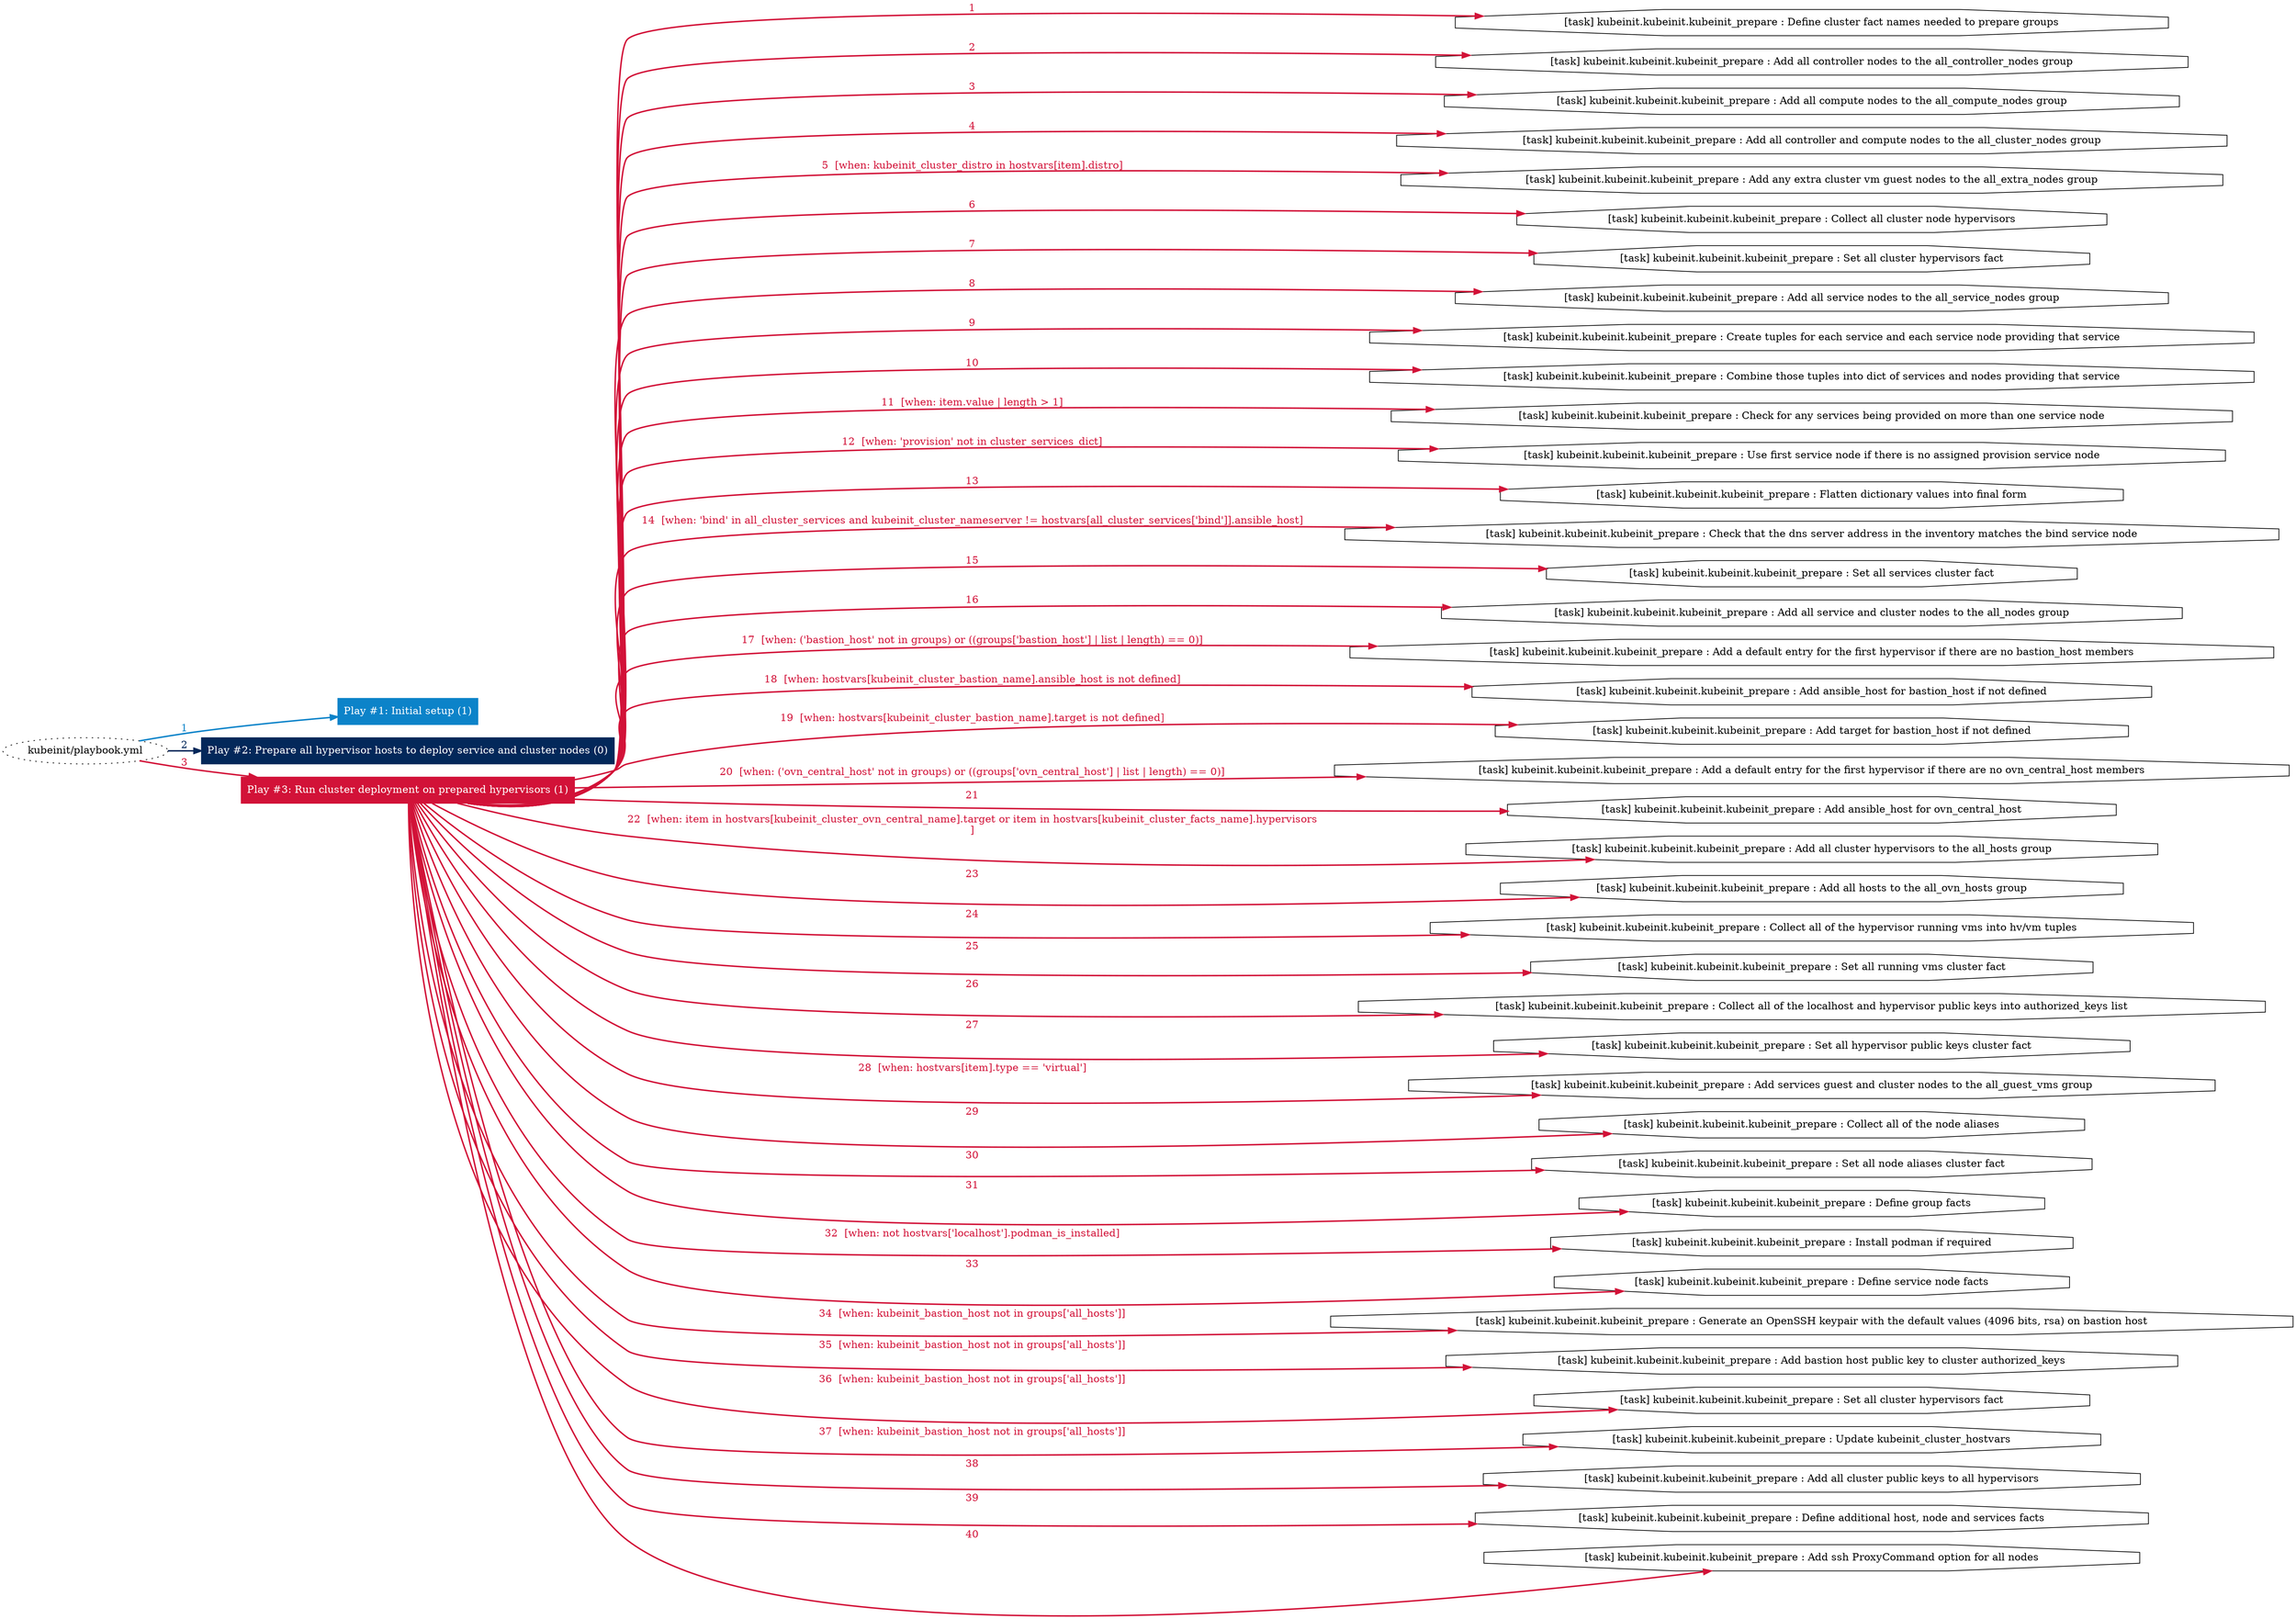 digraph "kubeinit/playbook.yml "{
	graph [concentrate=true ordering=in rankdir=LR ratio=fill]
	edge [esep=5 sep=10]
	"kubeinit/playbook.yml" [id=root_node style=dotted]
	subgraph "Play #1: Initial setup (1) "{
		"Play #1: Initial setup (1)" [color="#0c83c9" fontcolor="#ffffff" id="play_bf42981c-ad29-48e1-b1d5-a838a9a3cd79" shape=box style=filled tooltip=localhost]
		"kubeinit/playbook.yml" -> "Play #1: Initial setup (1)" [label=1 color="#0c83c9" fontcolor="#0c83c9" id="edge_80f06b24-b2ea-44c9-b967-2bafba26a422" style=bold]
	}
	subgraph "Play #2: Prepare all hypervisor hosts to deploy service and cluster nodes (0) "{
		"Play #2: Prepare all hypervisor hosts to deploy service and cluster nodes (0)" [color="#03285a" fontcolor="#ffffff" id="play_f0845274-0077-4617-90b2-01792c048e10" shape=box style=filled tooltip=""]
		"kubeinit/playbook.yml" -> "Play #2: Prepare all hypervisor hosts to deploy service and cluster nodes (0)" [label=2 color="#03285a" fontcolor="#03285a" id="edge_4bb7e5f9-6e2c-4e99-940d-f9fb4c446674" style=bold]
	}
	subgraph "Play #3: Run cluster deployment on prepared hypervisors (1) "{
		"Play #3: Run cluster deployment on prepared hypervisors (1)" [color="#d21238" fontcolor="#ffffff" id="play_9eeae263-dd92-4a58-a5ef-613ad8e6f8b9" shape=box style=filled tooltip=localhost]
		"kubeinit/playbook.yml" -> "Play #3: Run cluster deployment on prepared hypervisors (1)" [label=3 color="#d21238" fontcolor="#d21238" id="edge_5cc48573-438c-4f27-a9a3-4a70425f345b" style=bold]
		"task_3301cca0-44f7-44ef-9487-6acbfe100bcd" [label="[task] kubeinit.kubeinit.kubeinit_prepare : Define cluster fact names needed to prepare groups" id="task_3301cca0-44f7-44ef-9487-6acbfe100bcd" shape=octagon tooltip="[task] kubeinit.kubeinit.kubeinit_prepare : Define cluster fact names needed to prepare groups"]
		"Play #3: Run cluster deployment on prepared hypervisors (1)" -> "task_3301cca0-44f7-44ef-9487-6acbfe100bcd" [label=1 color="#d21238" fontcolor="#d21238" id="edge_a97a0da6-2400-4234-a7ee-888fbb49eeb6" style=bold]
		"task_1cacd8bd-049d-45b7-82ed-a56e5fcddc75" [label="[task] kubeinit.kubeinit.kubeinit_prepare : Add all controller nodes to the all_controller_nodes group" id="task_1cacd8bd-049d-45b7-82ed-a56e5fcddc75" shape=octagon tooltip="[task] kubeinit.kubeinit.kubeinit_prepare : Add all controller nodes to the all_controller_nodes group"]
		"Play #3: Run cluster deployment on prepared hypervisors (1)" -> "task_1cacd8bd-049d-45b7-82ed-a56e5fcddc75" [label=2 color="#d21238" fontcolor="#d21238" id="edge_bbbfab57-6a06-425e-9078-f5c15438ba10" style=bold]
		"task_de6d19f0-6325-4d60-8bfa-18d01613246e" [label="[task] kubeinit.kubeinit.kubeinit_prepare : Add all compute nodes to the all_compute_nodes group" id="task_de6d19f0-6325-4d60-8bfa-18d01613246e" shape=octagon tooltip="[task] kubeinit.kubeinit.kubeinit_prepare : Add all compute nodes to the all_compute_nodes group"]
		"Play #3: Run cluster deployment on prepared hypervisors (1)" -> "task_de6d19f0-6325-4d60-8bfa-18d01613246e" [label=3 color="#d21238" fontcolor="#d21238" id="edge_d33a9d98-6967-4914-a792-ac49f0752945" style=bold]
		"task_cd2a08ab-9f59-4811-b205-2e354d428b0d" [label="[task] kubeinit.kubeinit.kubeinit_prepare : Add all controller and compute nodes to the all_cluster_nodes group" id="task_cd2a08ab-9f59-4811-b205-2e354d428b0d" shape=octagon tooltip="[task] kubeinit.kubeinit.kubeinit_prepare : Add all controller and compute nodes to the all_cluster_nodes group"]
		"Play #3: Run cluster deployment on prepared hypervisors (1)" -> "task_cd2a08ab-9f59-4811-b205-2e354d428b0d" [label=4 color="#d21238" fontcolor="#d21238" id="edge_5422b57c-bb38-4512-9b75-4af7751b019e" style=bold]
		"task_061fb5f1-9564-4a37-9a96-9769834ed0cb" [label="[task] kubeinit.kubeinit.kubeinit_prepare : Add any extra cluster vm guest nodes to the all_extra_nodes group" id="task_061fb5f1-9564-4a37-9a96-9769834ed0cb" shape=octagon tooltip="[task] kubeinit.kubeinit.kubeinit_prepare : Add any extra cluster vm guest nodes to the all_extra_nodes group"]
		"Play #3: Run cluster deployment on prepared hypervisors (1)" -> "task_061fb5f1-9564-4a37-9a96-9769834ed0cb" [label="5  [when: kubeinit_cluster_distro in hostvars[item].distro]" color="#d21238" fontcolor="#d21238" id="edge_086f189c-87fd-4751-b3b3-5b70fe28b605" style=bold]
		"task_fea843a6-0ea6-4c66-85f7-689ca7129d8b" [label="[task] kubeinit.kubeinit.kubeinit_prepare : Collect all cluster node hypervisors" id="task_fea843a6-0ea6-4c66-85f7-689ca7129d8b" shape=octagon tooltip="[task] kubeinit.kubeinit.kubeinit_prepare : Collect all cluster node hypervisors"]
		"Play #3: Run cluster deployment on prepared hypervisors (1)" -> "task_fea843a6-0ea6-4c66-85f7-689ca7129d8b" [label=6 color="#d21238" fontcolor="#d21238" id="edge_58bc2e20-eb26-4c1f-95b0-8065b1598ac0" style=bold]
		"task_c12ad6b4-3b8f-4bed-b5d1-be53e1ef4776" [label="[task] kubeinit.kubeinit.kubeinit_prepare : Set all cluster hypervisors fact" id="task_c12ad6b4-3b8f-4bed-b5d1-be53e1ef4776" shape=octagon tooltip="[task] kubeinit.kubeinit.kubeinit_prepare : Set all cluster hypervisors fact"]
		"Play #3: Run cluster deployment on prepared hypervisors (1)" -> "task_c12ad6b4-3b8f-4bed-b5d1-be53e1ef4776" [label=7 color="#d21238" fontcolor="#d21238" id="edge_297792e4-5509-4f78-9c23-9c86b93a0880" style=bold]
		"task_7e37460d-7144-41fc-9808-e7a80d5cd64d" [label="[task] kubeinit.kubeinit.kubeinit_prepare : Add all service nodes to the all_service_nodes group" id="task_7e37460d-7144-41fc-9808-e7a80d5cd64d" shape=octagon tooltip="[task] kubeinit.kubeinit.kubeinit_prepare : Add all service nodes to the all_service_nodes group"]
		"Play #3: Run cluster deployment on prepared hypervisors (1)" -> "task_7e37460d-7144-41fc-9808-e7a80d5cd64d" [label=8 color="#d21238" fontcolor="#d21238" id="edge_736ad9ee-6f07-4eea-808b-0a33fbf0c283" style=bold]
		"task_a62a6106-5bba-40dc-9886-ce94441d49f0" [label="[task] kubeinit.kubeinit.kubeinit_prepare : Create tuples for each service and each service node providing that service" id="task_a62a6106-5bba-40dc-9886-ce94441d49f0" shape=octagon tooltip="[task] kubeinit.kubeinit.kubeinit_prepare : Create tuples for each service and each service node providing that service"]
		"Play #3: Run cluster deployment on prepared hypervisors (1)" -> "task_a62a6106-5bba-40dc-9886-ce94441d49f0" [label=9 color="#d21238" fontcolor="#d21238" id="edge_402b1704-467e-492b-ab3b-b4fb2659ccf8" style=bold]
		"task_5dd7d810-dfaa-4392-bb79-b817e544ea17" [label="[task] kubeinit.kubeinit.kubeinit_prepare : Combine those tuples into dict of services and nodes providing that service" id="task_5dd7d810-dfaa-4392-bb79-b817e544ea17" shape=octagon tooltip="[task] kubeinit.kubeinit.kubeinit_prepare : Combine those tuples into dict of services and nodes providing that service"]
		"Play #3: Run cluster deployment on prepared hypervisors (1)" -> "task_5dd7d810-dfaa-4392-bb79-b817e544ea17" [label=10 color="#d21238" fontcolor="#d21238" id="edge_a56ac34c-b0ce-44a4-aacb-5aa0bfadae68" style=bold]
		"task_8a67a518-94c8-4739-b873-312e41c147c3" [label="[task] kubeinit.kubeinit.kubeinit_prepare : Check for any services being provided on more than one service node" id="task_8a67a518-94c8-4739-b873-312e41c147c3" shape=octagon tooltip="[task] kubeinit.kubeinit.kubeinit_prepare : Check for any services being provided on more than one service node"]
		"Play #3: Run cluster deployment on prepared hypervisors (1)" -> "task_8a67a518-94c8-4739-b873-312e41c147c3" [label="11  [when: item.value | length > 1]" color="#d21238" fontcolor="#d21238" id="edge_c726fab1-e890-4d8f-afa5-74d386db34e4" style=bold]
		"task_7ba4756f-373d-476e-90c8-884f78349251" [label="[task] kubeinit.kubeinit.kubeinit_prepare : Use first service node if there is no assigned provision service node" id="task_7ba4756f-373d-476e-90c8-884f78349251" shape=octagon tooltip="[task] kubeinit.kubeinit.kubeinit_prepare : Use first service node if there is no assigned provision service node"]
		"Play #3: Run cluster deployment on prepared hypervisors (1)" -> "task_7ba4756f-373d-476e-90c8-884f78349251" [label="12  [when: 'provision' not in cluster_services_dict]" color="#d21238" fontcolor="#d21238" id="edge_eaed7d70-3094-4acd-8f93-f84ee227bf5b" style=bold]
		"task_9f58134e-c568-488e-b81d-c5b0585d32f0" [label="[task] kubeinit.kubeinit.kubeinit_prepare : Flatten dictionary values into final form" id="task_9f58134e-c568-488e-b81d-c5b0585d32f0" shape=octagon tooltip="[task] kubeinit.kubeinit.kubeinit_prepare : Flatten dictionary values into final form"]
		"Play #3: Run cluster deployment on prepared hypervisors (1)" -> "task_9f58134e-c568-488e-b81d-c5b0585d32f0" [label=13 color="#d21238" fontcolor="#d21238" id="edge_80a52762-425d-4fd7-9d45-cfb5dabe653d" style=bold]
		"task_4db46898-17ea-4d1e-8aa2-c34292aa60ad" [label="[task] kubeinit.kubeinit.kubeinit_prepare : Check that the dns server address in the inventory matches the bind service node" id="task_4db46898-17ea-4d1e-8aa2-c34292aa60ad" shape=octagon tooltip="[task] kubeinit.kubeinit.kubeinit_prepare : Check that the dns server address in the inventory matches the bind service node"]
		"Play #3: Run cluster deployment on prepared hypervisors (1)" -> "task_4db46898-17ea-4d1e-8aa2-c34292aa60ad" [label="14  [when: 'bind' in all_cluster_services and kubeinit_cluster_nameserver != hostvars[all_cluster_services['bind']].ansible_host]" color="#d21238" fontcolor="#d21238" id="edge_a1c09b78-36a0-432a-bfe1-4b28326c03a2" style=bold]
		"task_0878066a-6c33-49f0-b322-5918f0c21143" [label="[task] kubeinit.kubeinit.kubeinit_prepare : Set all services cluster fact" id="task_0878066a-6c33-49f0-b322-5918f0c21143" shape=octagon tooltip="[task] kubeinit.kubeinit.kubeinit_prepare : Set all services cluster fact"]
		"Play #3: Run cluster deployment on prepared hypervisors (1)" -> "task_0878066a-6c33-49f0-b322-5918f0c21143" [label=15 color="#d21238" fontcolor="#d21238" id="edge_1c03dbab-faf1-47bb-b8e1-063e9445a075" style=bold]
		"task_4112aa92-b5e9-4853-9a07-78cf3dc62092" [label="[task] kubeinit.kubeinit.kubeinit_prepare : Add all service and cluster nodes to the all_nodes group" id="task_4112aa92-b5e9-4853-9a07-78cf3dc62092" shape=octagon tooltip="[task] kubeinit.kubeinit.kubeinit_prepare : Add all service and cluster nodes to the all_nodes group"]
		"Play #3: Run cluster deployment on prepared hypervisors (1)" -> "task_4112aa92-b5e9-4853-9a07-78cf3dc62092" [label=16 color="#d21238" fontcolor="#d21238" id="edge_0334b1d2-7a60-43b9-939a-bb7b2bb4148c" style=bold]
		"task_5f561250-af42-4dfd-8df7-88e831bf27d8" [label="[task] kubeinit.kubeinit.kubeinit_prepare : Add a default entry for the first hypervisor if there are no bastion_host members" id="task_5f561250-af42-4dfd-8df7-88e831bf27d8" shape=octagon tooltip="[task] kubeinit.kubeinit.kubeinit_prepare : Add a default entry for the first hypervisor if there are no bastion_host members"]
		"Play #3: Run cluster deployment on prepared hypervisors (1)" -> "task_5f561250-af42-4dfd-8df7-88e831bf27d8" [label="17  [when: ('bastion_host' not in groups) or ((groups['bastion_host'] | list | length) == 0)]" color="#d21238" fontcolor="#d21238" id="edge_2cf36354-4a86-4087-a88a-43845b675bb6" style=bold]
		"task_d8eb9f47-002f-47d7-860e-cf11e39decf0" [label="[task] kubeinit.kubeinit.kubeinit_prepare : Add ansible_host for bastion_host if not defined" id="task_d8eb9f47-002f-47d7-860e-cf11e39decf0" shape=octagon tooltip="[task] kubeinit.kubeinit.kubeinit_prepare : Add ansible_host for bastion_host if not defined"]
		"Play #3: Run cluster deployment on prepared hypervisors (1)" -> "task_d8eb9f47-002f-47d7-860e-cf11e39decf0" [label="18  [when: hostvars[kubeinit_cluster_bastion_name].ansible_host is not defined]" color="#d21238" fontcolor="#d21238" id="edge_80f0cf7d-20fd-4602-be76-718c64fe830b" style=bold]
		"task_a9029b6e-0d31-4793-971e-add55c356442" [label="[task] kubeinit.kubeinit.kubeinit_prepare : Add target for bastion_host if not defined" id="task_a9029b6e-0d31-4793-971e-add55c356442" shape=octagon tooltip="[task] kubeinit.kubeinit.kubeinit_prepare : Add target for bastion_host if not defined"]
		"Play #3: Run cluster deployment on prepared hypervisors (1)" -> "task_a9029b6e-0d31-4793-971e-add55c356442" [label="19  [when: hostvars[kubeinit_cluster_bastion_name].target is not defined]" color="#d21238" fontcolor="#d21238" id="edge_bf338242-3b66-45ac-9d36-25b38d0d641e" style=bold]
		"task_b23e7b31-ea25-4140-b135-968ddb58862b" [label="[task] kubeinit.kubeinit.kubeinit_prepare : Add a default entry for the first hypervisor if there are no ovn_central_host members" id="task_b23e7b31-ea25-4140-b135-968ddb58862b" shape=octagon tooltip="[task] kubeinit.kubeinit.kubeinit_prepare : Add a default entry for the first hypervisor if there are no ovn_central_host members"]
		"Play #3: Run cluster deployment on prepared hypervisors (1)" -> "task_b23e7b31-ea25-4140-b135-968ddb58862b" [label="20  [when: ('ovn_central_host' not in groups) or ((groups['ovn_central_host'] | list | length) == 0)]" color="#d21238" fontcolor="#d21238" id="edge_58d488c1-467f-4247-8891-a6395d3b66b3" style=bold]
		"task_a3502a82-808e-431d-a8b7-32d385a6e69e" [label="[task] kubeinit.kubeinit.kubeinit_prepare : Add ansible_host for ovn_central_host" id="task_a3502a82-808e-431d-a8b7-32d385a6e69e" shape=octagon tooltip="[task] kubeinit.kubeinit.kubeinit_prepare : Add ansible_host for ovn_central_host"]
		"Play #3: Run cluster deployment on prepared hypervisors (1)" -> "task_a3502a82-808e-431d-a8b7-32d385a6e69e" [label=21 color="#d21238" fontcolor="#d21238" id="edge_b5aa806b-41a0-45e9-9649-59ead3f56f23" style=bold]
		"task_e5b72a15-8694-42b8-9aee-6d63131fc1d3" [label="[task] kubeinit.kubeinit.kubeinit_prepare : Add all cluster hypervisors to the all_hosts group" id="task_e5b72a15-8694-42b8-9aee-6d63131fc1d3" shape=octagon tooltip="[task] kubeinit.kubeinit.kubeinit_prepare : Add all cluster hypervisors to the all_hosts group"]
		"Play #3: Run cluster deployment on prepared hypervisors (1)" -> "task_e5b72a15-8694-42b8-9aee-6d63131fc1d3" [label="22  [when: item in hostvars[kubeinit_cluster_ovn_central_name].target or item in hostvars[kubeinit_cluster_facts_name].hypervisors
]" color="#d21238" fontcolor="#d21238" id="edge_e9579a1f-5d36-4334-9db3-f0322a26be07" style=bold]
		"task_017d363d-b70a-49b7-9246-53ca5868e9e6" [label="[task] kubeinit.kubeinit.kubeinit_prepare : Add all hosts to the all_ovn_hosts group" id="task_017d363d-b70a-49b7-9246-53ca5868e9e6" shape=octagon tooltip="[task] kubeinit.kubeinit.kubeinit_prepare : Add all hosts to the all_ovn_hosts group"]
		"Play #3: Run cluster deployment on prepared hypervisors (1)" -> "task_017d363d-b70a-49b7-9246-53ca5868e9e6" [label=23 color="#d21238" fontcolor="#d21238" id="edge_a31b1447-9cd3-44fd-8eb2-1d74fdddd07c" style=bold]
		"task_94d97f42-4b4a-4187-8c9d-bc27cfaf7802" [label="[task] kubeinit.kubeinit.kubeinit_prepare : Collect all of the hypervisor running vms into hv/vm tuples" id="task_94d97f42-4b4a-4187-8c9d-bc27cfaf7802" shape=octagon tooltip="[task] kubeinit.kubeinit.kubeinit_prepare : Collect all of the hypervisor running vms into hv/vm tuples"]
		"Play #3: Run cluster deployment on prepared hypervisors (1)" -> "task_94d97f42-4b4a-4187-8c9d-bc27cfaf7802" [label=24 color="#d21238" fontcolor="#d21238" id="edge_7aaac1d1-377d-478f-a599-fe7269ed7d75" style=bold]
		"task_645c3179-41ad-4795-9666-ce107aded3e0" [label="[task] kubeinit.kubeinit.kubeinit_prepare : Set all running vms cluster fact" id="task_645c3179-41ad-4795-9666-ce107aded3e0" shape=octagon tooltip="[task] kubeinit.kubeinit.kubeinit_prepare : Set all running vms cluster fact"]
		"Play #3: Run cluster deployment on prepared hypervisors (1)" -> "task_645c3179-41ad-4795-9666-ce107aded3e0" [label=25 color="#d21238" fontcolor="#d21238" id="edge_77147ec6-8fc9-46a0-9a16-ae1aa23a0a43" style=bold]
		"task_e2241ded-0dd6-4fbd-b26c-3225d2a60858" [label="[task] kubeinit.kubeinit.kubeinit_prepare : Collect all of the localhost and hypervisor public keys into authorized_keys list" id="task_e2241ded-0dd6-4fbd-b26c-3225d2a60858" shape=octagon tooltip="[task] kubeinit.kubeinit.kubeinit_prepare : Collect all of the localhost and hypervisor public keys into authorized_keys list"]
		"Play #3: Run cluster deployment on prepared hypervisors (1)" -> "task_e2241ded-0dd6-4fbd-b26c-3225d2a60858" [label=26 color="#d21238" fontcolor="#d21238" id="edge_29e20f2e-b2ff-49b8-a55b-8852f3070a1b" style=bold]
		"task_4560b1bc-309e-43aa-b344-77574a2711e9" [label="[task] kubeinit.kubeinit.kubeinit_prepare : Set all hypervisor public keys cluster fact" id="task_4560b1bc-309e-43aa-b344-77574a2711e9" shape=octagon tooltip="[task] kubeinit.kubeinit.kubeinit_prepare : Set all hypervisor public keys cluster fact"]
		"Play #3: Run cluster deployment on prepared hypervisors (1)" -> "task_4560b1bc-309e-43aa-b344-77574a2711e9" [label=27 color="#d21238" fontcolor="#d21238" id="edge_423bd2ca-8254-4e51-b916-cb0336e2d03f" style=bold]
		"task_fda3ae32-4873-4d3a-b3ac-f1702c853a5a" [label="[task] kubeinit.kubeinit.kubeinit_prepare : Add services guest and cluster nodes to the all_guest_vms group" id="task_fda3ae32-4873-4d3a-b3ac-f1702c853a5a" shape=octagon tooltip="[task] kubeinit.kubeinit.kubeinit_prepare : Add services guest and cluster nodes to the all_guest_vms group"]
		"Play #3: Run cluster deployment on prepared hypervisors (1)" -> "task_fda3ae32-4873-4d3a-b3ac-f1702c853a5a" [label="28  [when: hostvars[item].type == 'virtual']" color="#d21238" fontcolor="#d21238" id="edge_1a112677-0926-4d5d-8ebf-b9ae82ded464" style=bold]
		"task_488a49de-a3d3-4e60-9d53-fde48ab3a46e" [label="[task] kubeinit.kubeinit.kubeinit_prepare : Collect all of the node aliases" id="task_488a49de-a3d3-4e60-9d53-fde48ab3a46e" shape=octagon tooltip="[task] kubeinit.kubeinit.kubeinit_prepare : Collect all of the node aliases"]
		"Play #3: Run cluster deployment on prepared hypervisors (1)" -> "task_488a49de-a3d3-4e60-9d53-fde48ab3a46e" [label=29 color="#d21238" fontcolor="#d21238" id="edge_c5d5dc59-a765-4f41-9571-79910e2c5c48" style=bold]
		"task_4867a76a-e571-404d-9cee-567882e8832a" [label="[task] kubeinit.kubeinit.kubeinit_prepare : Set all node aliases cluster fact" id="task_4867a76a-e571-404d-9cee-567882e8832a" shape=octagon tooltip="[task] kubeinit.kubeinit.kubeinit_prepare : Set all node aliases cluster fact"]
		"Play #3: Run cluster deployment on prepared hypervisors (1)" -> "task_4867a76a-e571-404d-9cee-567882e8832a" [label=30 color="#d21238" fontcolor="#d21238" id="edge_f6ceb3e8-7fd6-4e69-9a4d-d29b72c5253f" style=bold]
		"task_a0ad6ac1-af39-4288-843b-bced4bf731b1" [label="[task] kubeinit.kubeinit.kubeinit_prepare : Define group facts" id="task_a0ad6ac1-af39-4288-843b-bced4bf731b1" shape=octagon tooltip="[task] kubeinit.kubeinit.kubeinit_prepare : Define group facts"]
		"Play #3: Run cluster deployment on prepared hypervisors (1)" -> "task_a0ad6ac1-af39-4288-843b-bced4bf731b1" [label=31 color="#d21238" fontcolor="#d21238" id="edge_1419f680-b3b3-422d-abe2-ab959fdc83b4" style=bold]
		"task_80732a18-1fbc-41d9-b0d9-dc0ea3544c1b" [label="[task] kubeinit.kubeinit.kubeinit_prepare : Install podman if required" id="task_80732a18-1fbc-41d9-b0d9-dc0ea3544c1b" shape=octagon tooltip="[task] kubeinit.kubeinit.kubeinit_prepare : Install podman if required"]
		"Play #3: Run cluster deployment on prepared hypervisors (1)" -> "task_80732a18-1fbc-41d9-b0d9-dc0ea3544c1b" [label="32  [when: not hostvars['localhost'].podman_is_installed]" color="#d21238" fontcolor="#d21238" id="edge_07d84060-18cb-41cc-b048-805c328a199a" style=bold]
		"task_11682352-1308-4815-b963-f08429d8a63f" [label="[task] kubeinit.kubeinit.kubeinit_prepare : Define service node facts" id="task_11682352-1308-4815-b963-f08429d8a63f" shape=octagon tooltip="[task] kubeinit.kubeinit.kubeinit_prepare : Define service node facts"]
		"Play #3: Run cluster deployment on prepared hypervisors (1)" -> "task_11682352-1308-4815-b963-f08429d8a63f" [label=33 color="#d21238" fontcolor="#d21238" id="edge_d43000f7-24ce-447e-b08c-7e1953248e7e" style=bold]
		"task_df9c7b69-feb1-4944-a08a-351ed73a1b49" [label="[task] kubeinit.kubeinit.kubeinit_prepare : Generate an OpenSSH keypair with the default values (4096 bits, rsa) on bastion host" id="task_df9c7b69-feb1-4944-a08a-351ed73a1b49" shape=octagon tooltip="[task] kubeinit.kubeinit.kubeinit_prepare : Generate an OpenSSH keypair with the default values (4096 bits, rsa) on bastion host"]
		"Play #3: Run cluster deployment on prepared hypervisors (1)" -> "task_df9c7b69-feb1-4944-a08a-351ed73a1b49" [label="34  [when: kubeinit_bastion_host not in groups['all_hosts']]" color="#d21238" fontcolor="#d21238" id="edge_09b4256f-30fb-4293-ac6e-4f4919a4355c" style=bold]
		"task_d5062609-c271-44f2-870a-ed8436a633d5" [label="[task] kubeinit.kubeinit.kubeinit_prepare : Add bastion host public key to cluster authorized_keys" id="task_d5062609-c271-44f2-870a-ed8436a633d5" shape=octagon tooltip="[task] kubeinit.kubeinit.kubeinit_prepare : Add bastion host public key to cluster authorized_keys"]
		"Play #3: Run cluster deployment on prepared hypervisors (1)" -> "task_d5062609-c271-44f2-870a-ed8436a633d5" [label="35  [when: kubeinit_bastion_host not in groups['all_hosts']]" color="#d21238" fontcolor="#d21238" id="edge_0e34ea2a-96ca-46fa-a869-cfc586929453" style=bold]
		"task_9d295397-0a98-444c-a49a-3d50e81108c6" [label="[task] kubeinit.kubeinit.kubeinit_prepare : Set all cluster hypervisors fact" id="task_9d295397-0a98-444c-a49a-3d50e81108c6" shape=octagon tooltip="[task] kubeinit.kubeinit.kubeinit_prepare : Set all cluster hypervisors fact"]
		"Play #3: Run cluster deployment on prepared hypervisors (1)" -> "task_9d295397-0a98-444c-a49a-3d50e81108c6" [label="36  [when: kubeinit_bastion_host not in groups['all_hosts']]" color="#d21238" fontcolor="#d21238" id="edge_591337c8-8e4d-4432-8d7d-441370b4fc23" style=bold]
		"task_559ab1db-1938-449c-9ac6-c747f4d41cf1" [label="[task] kubeinit.kubeinit.kubeinit_prepare : Update kubeinit_cluster_hostvars" id="task_559ab1db-1938-449c-9ac6-c747f4d41cf1" shape=octagon tooltip="[task] kubeinit.kubeinit.kubeinit_prepare : Update kubeinit_cluster_hostvars"]
		"Play #3: Run cluster deployment on prepared hypervisors (1)" -> "task_559ab1db-1938-449c-9ac6-c747f4d41cf1" [label="37  [when: kubeinit_bastion_host not in groups['all_hosts']]" color="#d21238" fontcolor="#d21238" id="edge_2be0ca28-af3b-4249-a042-ba76646f69ae" style=bold]
		"task_cbd5323a-c080-4a28-9d4a-5c06e09b1b2b" [label="[task] kubeinit.kubeinit.kubeinit_prepare : Add all cluster public keys to all hypervisors" id="task_cbd5323a-c080-4a28-9d4a-5c06e09b1b2b" shape=octagon tooltip="[task] kubeinit.kubeinit.kubeinit_prepare : Add all cluster public keys to all hypervisors"]
		"Play #3: Run cluster deployment on prepared hypervisors (1)" -> "task_cbd5323a-c080-4a28-9d4a-5c06e09b1b2b" [label=38 color="#d21238" fontcolor="#d21238" id="edge_92b70187-953a-48c5-bc58-3a86b3bf8c44" style=bold]
		"task_641eb3eb-2177-436c-8ff3-59b949ef1752" [label="[task] kubeinit.kubeinit.kubeinit_prepare : Define additional host, node and services facts" id="task_641eb3eb-2177-436c-8ff3-59b949ef1752" shape=octagon tooltip="[task] kubeinit.kubeinit.kubeinit_prepare : Define additional host, node and services facts"]
		"Play #3: Run cluster deployment on prepared hypervisors (1)" -> "task_641eb3eb-2177-436c-8ff3-59b949ef1752" [label=39 color="#d21238" fontcolor="#d21238" id="edge_b5642570-77d8-49f9-bdea-b6c502617b8f" style=bold]
		"task_a57a7a78-6cad-43ed-b085-d7aab820da68" [label="[task] kubeinit.kubeinit.kubeinit_prepare : Add ssh ProxyCommand option for all nodes" id="task_a57a7a78-6cad-43ed-b085-d7aab820da68" shape=octagon tooltip="[task] kubeinit.kubeinit.kubeinit_prepare : Add ssh ProxyCommand option for all nodes"]
		"Play #3: Run cluster deployment on prepared hypervisors (1)" -> "task_a57a7a78-6cad-43ed-b085-d7aab820da68" [label=40 color="#d21238" fontcolor="#d21238" id="edge_8845683f-8e5a-42e2-b046-9fd58e48156d" style=bold]
	}
}
